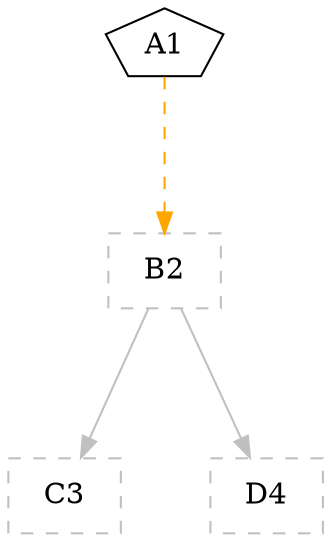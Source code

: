 digraph G {
graph [root="Demo",rankdir   = TB, nodesep           = 0.6, mindist     = 1.0, ranksep = 1.0, overlap = false]
node [style     = "filled", fillcolor = "white", color = "black"]
A1[cpu="0", flags="0x00000000", type="switch", toffs="0", pattern="patternA", patentry="false", patexit="false", beamproc="beamA", bpentry="false", bpexit="false", shape     = "pentagon", fillcolor = "white"];
B2[cpu="0", flags="0x00000009", type="qinfo", shape     = "rectangle", color  = "gray", style  = "dashed"];
C3[cpu="0", flags="0x0000000a", type="qbuf", shape     = "rectangle", color  = "gray", style  = "dashed"];
D4[cpu="0", flags="0x0000000a", type="qbuf", shape     = "rectangle", color  = "gray", style  = "dashed"];
A1->B2 [type="baddefdst", color     = "orange", style     = "dashed"];
B2->C3 [type="meta", color     = "gray"];
B2->D4 [type="meta", color     = "gray"];
}
